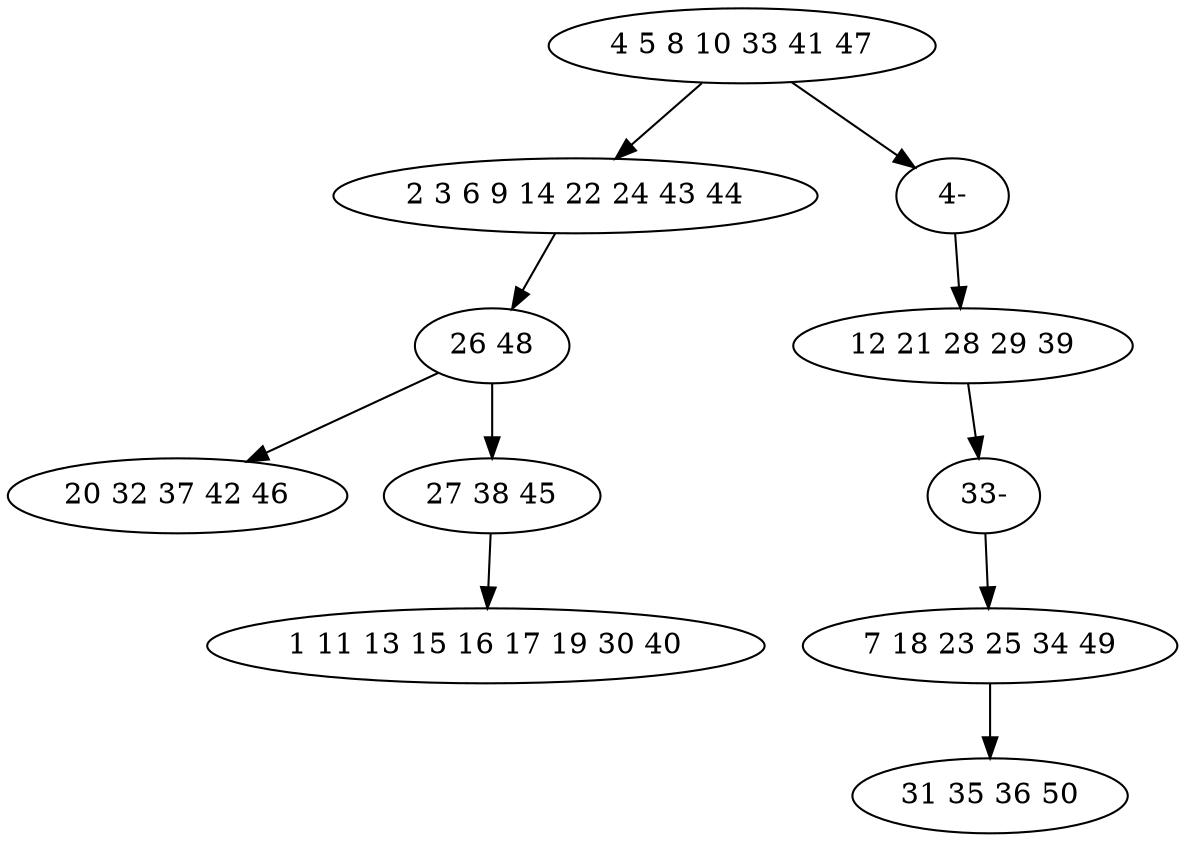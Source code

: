 digraph true_tree {
	"0" -> "1"
	"1" -> "2"
	"0" -> "9"
	"3" -> "10"
	"4" -> "5"
	"2" -> "6"
	"2" -> "7"
	"7" -> "8"
	"9" -> "3"
	"10" -> "4"
	"0" [label="4 5 8 10 33 41 47"];
	"1" [label="2 3 6 9 14 22 24 43 44"];
	"2" [label="26 48"];
	"3" [label="12 21 28 29 39"];
	"4" [label="7 18 23 25 34 49"];
	"5" [label="31 35 36 50"];
	"6" [label="20 32 37 42 46"];
	"7" [label="27 38 45"];
	"8" [label="1 11 13 15 16 17 19 30 40"];
	"9" [label="4-"];
	"10" [label="33-"];
}
